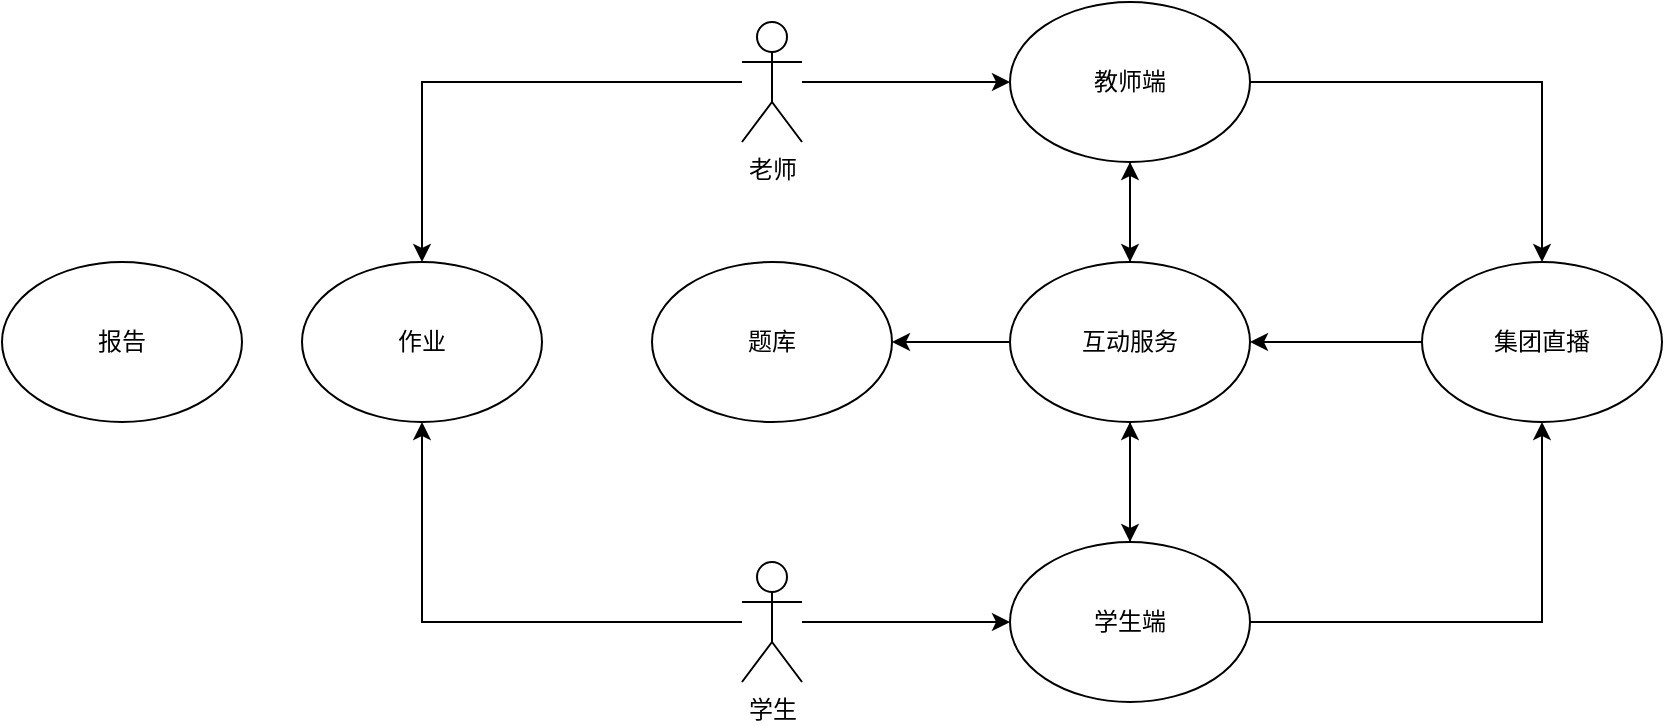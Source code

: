 <mxfile version="13.9.8" type="github">
  <diagram id="NDPbMqgg9MDp4moAePaq" name="Page-1">
    <mxGraphModel dx="2380" dy="938" grid="1" gridSize="10" guides="1" tooltips="1" connect="1" arrows="1" fold="1" page="1" pageScale="1" pageWidth="827" pageHeight="1169" math="0" shadow="0">
      <root>
        <mxCell id="0" />
        <mxCell id="1" parent="0" />
        <mxCell id="SS5QTmyhc0jkKjKXeLdW-1" style="edgeStyle=orthogonalEdgeStyle;rounded=0;orthogonalLoop=1;jettySize=auto;html=1;entryX=0.5;entryY=0;entryDx=0;entryDy=0;" parent="1" source="SS5QTmyhc0jkKjKXeLdW-3" target="SS5QTmyhc0jkKjKXeLdW-16" edge="1">
          <mxGeometry relative="1" as="geometry" />
        </mxCell>
        <mxCell id="SS5QTmyhc0jkKjKXeLdW-2" style="edgeStyle=orthogonalEdgeStyle;rounded=0;orthogonalLoop=1;jettySize=auto;html=1;entryX=0.5;entryY=0;entryDx=0;entryDy=0;" parent="1" source="SS5QTmyhc0jkKjKXeLdW-3" target="SS5QTmyhc0jkKjKXeLdW-18" edge="1">
          <mxGeometry relative="1" as="geometry" />
        </mxCell>
        <mxCell id="SS5QTmyhc0jkKjKXeLdW-3" value="教师端" style="ellipse;whiteSpace=wrap;html=1;" parent="1" vertex="1">
          <mxGeometry x="434" y="70" width="120" height="80" as="geometry" />
        </mxCell>
        <mxCell id="SS5QTmyhc0jkKjKXeLdW-4" style="edgeStyle=orthogonalEdgeStyle;rounded=0;orthogonalLoop=1;jettySize=auto;html=1;entryX=0;entryY=0.5;entryDx=0;entryDy=0;" parent="1" source="SS5QTmyhc0jkKjKXeLdW-6" target="SS5QTmyhc0jkKjKXeLdW-3" edge="1">
          <mxGeometry relative="1" as="geometry" />
        </mxCell>
        <mxCell id="SS5QTmyhc0jkKjKXeLdW-5" style="edgeStyle=orthogonalEdgeStyle;rounded=0;orthogonalLoop=1;jettySize=auto;html=1;entryX=0.5;entryY=0;entryDx=0;entryDy=0;" parent="1" source="SS5QTmyhc0jkKjKXeLdW-6" target="SS5QTmyhc0jkKjKXeLdW-19" edge="1">
          <mxGeometry relative="1" as="geometry" />
        </mxCell>
        <mxCell id="SS5QTmyhc0jkKjKXeLdW-6" value="老师" style="shape=umlActor;verticalLabelPosition=bottom;verticalAlign=top;html=1;outlineConnect=0;" parent="1" vertex="1">
          <mxGeometry x="300" y="80" width="30" height="60" as="geometry" />
        </mxCell>
        <mxCell id="SS5QTmyhc0jkKjKXeLdW-7" style="edgeStyle=orthogonalEdgeStyle;rounded=0;orthogonalLoop=1;jettySize=auto;html=1;" parent="1" source="SS5QTmyhc0jkKjKXeLdW-9" target="SS5QTmyhc0jkKjKXeLdW-12" edge="1">
          <mxGeometry relative="1" as="geometry" />
        </mxCell>
        <mxCell id="SS5QTmyhc0jkKjKXeLdW-8" style="edgeStyle=orthogonalEdgeStyle;rounded=0;orthogonalLoop=1;jettySize=auto;html=1;entryX=0.5;entryY=1;entryDx=0;entryDy=0;" parent="1" source="SS5QTmyhc0jkKjKXeLdW-9" target="SS5QTmyhc0jkKjKXeLdW-19" edge="1">
          <mxGeometry relative="1" as="geometry" />
        </mxCell>
        <mxCell id="SS5QTmyhc0jkKjKXeLdW-9" value="学生" style="shape=umlActor;verticalLabelPosition=bottom;verticalAlign=top;html=1;outlineConnect=0;" parent="1" vertex="1">
          <mxGeometry x="300" y="350" width="30" height="60" as="geometry" />
        </mxCell>
        <mxCell id="SS5QTmyhc0jkKjKXeLdW-10" style="edgeStyle=orthogonalEdgeStyle;rounded=0;orthogonalLoop=1;jettySize=auto;html=1;entryX=0.5;entryY=1;entryDx=0;entryDy=0;" parent="1" source="SS5QTmyhc0jkKjKXeLdW-12" target="SS5QTmyhc0jkKjKXeLdW-16" edge="1">
          <mxGeometry relative="1" as="geometry" />
        </mxCell>
        <mxCell id="SS5QTmyhc0jkKjKXeLdW-11" style="edgeStyle=orthogonalEdgeStyle;rounded=0;orthogonalLoop=1;jettySize=auto;html=1;entryX=0.5;entryY=1;entryDx=0;entryDy=0;" parent="1" source="SS5QTmyhc0jkKjKXeLdW-12" target="SS5QTmyhc0jkKjKXeLdW-18" edge="1">
          <mxGeometry relative="1" as="geometry" />
        </mxCell>
        <mxCell id="SS5QTmyhc0jkKjKXeLdW-12" value="学生端" style="ellipse;whiteSpace=wrap;html=1;" parent="1" vertex="1">
          <mxGeometry x="434" y="340" width="120" height="80" as="geometry" />
        </mxCell>
        <mxCell id="SS5QTmyhc0jkKjKXeLdW-13" style="edgeStyle=orthogonalEdgeStyle;rounded=0;orthogonalLoop=1;jettySize=auto;html=1;entryX=0.5;entryY=0;entryDx=0;entryDy=0;" parent="1" source="SS5QTmyhc0jkKjKXeLdW-16" target="SS5QTmyhc0jkKjKXeLdW-12" edge="1">
          <mxGeometry relative="1" as="geometry" />
        </mxCell>
        <mxCell id="SS5QTmyhc0jkKjKXeLdW-14" style="edgeStyle=orthogonalEdgeStyle;rounded=0;orthogonalLoop=1;jettySize=auto;html=1;entryX=0.5;entryY=1;entryDx=0;entryDy=0;" parent="1" source="SS5QTmyhc0jkKjKXeLdW-16" target="SS5QTmyhc0jkKjKXeLdW-3" edge="1">
          <mxGeometry relative="1" as="geometry" />
        </mxCell>
        <mxCell id="SS5QTmyhc0jkKjKXeLdW-15" style="edgeStyle=orthogonalEdgeStyle;rounded=0;orthogonalLoop=1;jettySize=auto;html=1;entryX=1;entryY=0.5;entryDx=0;entryDy=0;" parent="1" source="SS5QTmyhc0jkKjKXeLdW-16" target="SS5QTmyhc0jkKjKXeLdW-20" edge="1">
          <mxGeometry relative="1" as="geometry" />
        </mxCell>
        <mxCell id="SS5QTmyhc0jkKjKXeLdW-16" value="互动服务" style="ellipse;whiteSpace=wrap;html=1;" parent="1" vertex="1">
          <mxGeometry x="434" y="200" width="120" height="80" as="geometry" />
        </mxCell>
        <mxCell id="SS5QTmyhc0jkKjKXeLdW-17" style="edgeStyle=orthogonalEdgeStyle;rounded=0;orthogonalLoop=1;jettySize=auto;html=1;entryX=1;entryY=0.5;entryDx=0;entryDy=0;" parent="1" source="SS5QTmyhc0jkKjKXeLdW-18" target="SS5QTmyhc0jkKjKXeLdW-16" edge="1">
          <mxGeometry relative="1" as="geometry" />
        </mxCell>
        <mxCell id="SS5QTmyhc0jkKjKXeLdW-18" value="集团直播" style="ellipse;whiteSpace=wrap;html=1;" parent="1" vertex="1">
          <mxGeometry x="640" y="200" width="120" height="80" as="geometry" />
        </mxCell>
        <mxCell id="SS5QTmyhc0jkKjKXeLdW-19" value="作业" style="ellipse;whiteSpace=wrap;html=1;" parent="1" vertex="1">
          <mxGeometry x="80" y="200" width="120" height="80" as="geometry" />
        </mxCell>
        <mxCell id="SS5QTmyhc0jkKjKXeLdW-20" value="题库" style="ellipse;whiteSpace=wrap;html=1;" parent="1" vertex="1">
          <mxGeometry x="255" y="200" width="120" height="80" as="geometry" />
        </mxCell>
        <mxCell id="AZIEYJxIp2EYR9fRRTPy-1" value="报告" style="ellipse;whiteSpace=wrap;html=1;" vertex="1" parent="1">
          <mxGeometry x="-70" y="200" width="120" height="80" as="geometry" />
        </mxCell>
      </root>
    </mxGraphModel>
  </diagram>
</mxfile>
